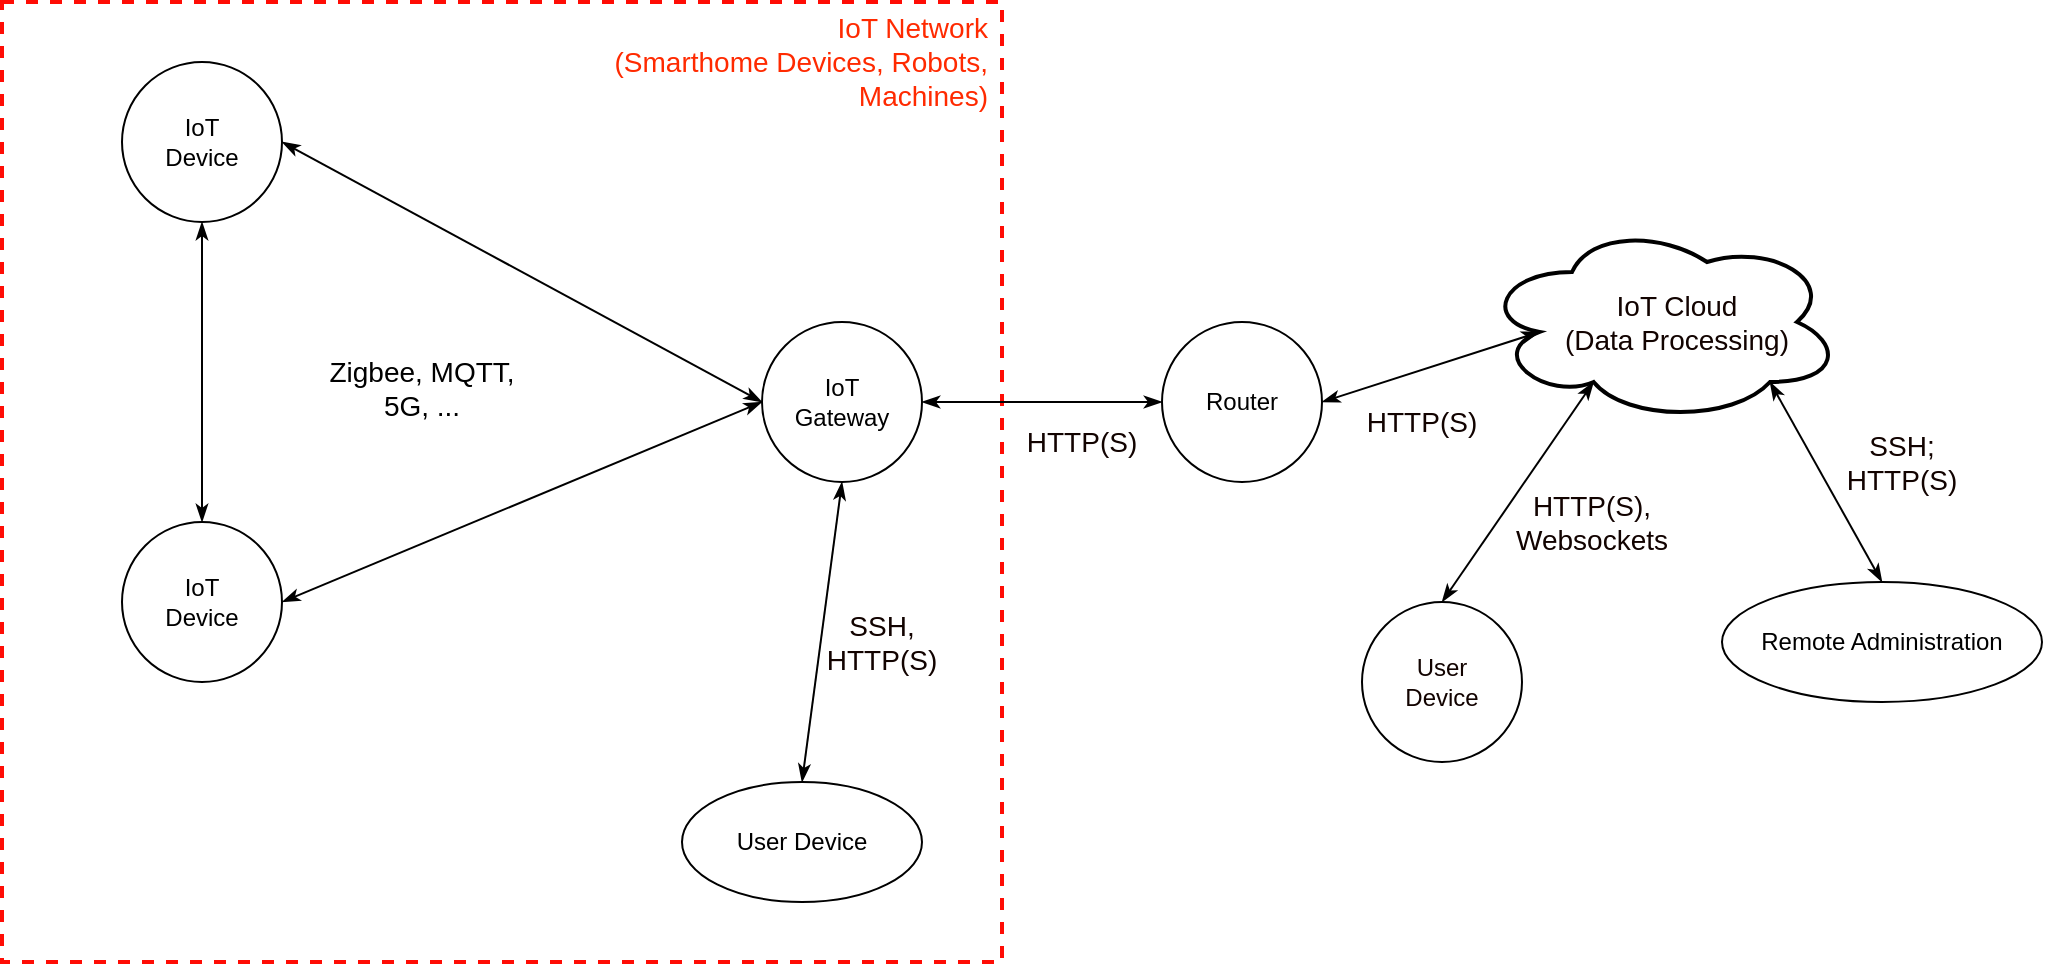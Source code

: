 <mxfile version="14.6.13" type="device"><diagram id="T4wRXdxxtfp5o1K-IyPP" name="Seite-1"><mxGraphModel dx="1278" dy="948" grid="1" gridSize="10" guides="1" tooltips="1" connect="1" arrows="1" fold="1" page="1" pageScale="1" pageWidth="827" pageHeight="1169" math="0" shadow="0"><root><mxCell id="0"/><mxCell id="1" parent="0"/><mxCell id="UuSc9FJWfhypMLSPb4zD-18" value="" style="rounded=0;whiteSpace=wrap;html=1;dashed=1;strokeWidth=2;fillColor=none;strokeColor=#FF0D05;" parent="1" vertex="1"><mxGeometry x="20" y="150" width="500" height="480" as="geometry"/></mxCell><mxCell id="UuSc9FJWfhypMLSPb4zD-1" value="IoT&lt;br&gt;Device" style="ellipse;whiteSpace=wrap;html=1;aspect=fixed;fontFamily=Helvetica;fontSize=12;fontColor=#000000;align=center;strokeColor=#000000;fillColor=#ffffff;" parent="1" vertex="1"><mxGeometry x="80" y="180" width="80" height="80" as="geometry"/></mxCell><mxCell id="UuSc9FJWfhypMLSPb4zD-2" value="IoT&lt;br&gt;Device" style="ellipse;whiteSpace=wrap;html=1;aspect=fixed;fontFamily=Helvetica;fontSize=12;fontColor=#000000;align=center;strokeColor=#000000;fillColor=#ffffff;" parent="1" vertex="1"><mxGeometry x="80" y="410" width="80" height="80" as="geometry"/></mxCell><mxCell id="UuSc9FJWfhypMLSPb4zD-3" value="" style="endArrow=classicThin;html=1;entryX=0.5;entryY=1;entryDx=0;entryDy=0;exitX=0.5;exitY=0;exitDx=0;exitDy=0;endFill=1;startFill=1;startArrow=classicThin;" parent="1" source="UuSc9FJWfhypMLSPb4zD-2" target="UuSc9FJWfhypMLSPb4zD-1" edge="1"><mxGeometry width="50" height="50" relative="1" as="geometry"><mxPoint x="90" y="420" as="sourcePoint"/><mxPoint x="140" y="370" as="targetPoint"/></mxGeometry></mxCell><mxCell id="UuSc9FJWfhypMLSPb4zD-7" value="IoT&lt;br&gt;Gateway" style="ellipse;whiteSpace=wrap;html=1;aspect=fixed;fontFamily=Helvetica;fontSize=12;fontColor=#000000;align=center;strokeColor=#000000;fillColor=#ffffff;" parent="1" vertex="1"><mxGeometry x="400" y="310" width="80" height="80" as="geometry"/></mxCell><mxCell id="UuSc9FJWfhypMLSPb4zD-10" value="" style="endArrow=classicThin;html=1;exitX=1;exitY=0.5;exitDx=0;exitDy=0;entryX=0;entryY=0.5;entryDx=0;entryDy=0;endFill=1;startFill=1;startArrow=classicThin;" parent="1" source="UuSc9FJWfhypMLSPb4zD-1" target="UuSc9FJWfhypMLSPb4zD-7" edge="1"><mxGeometry width="50" height="50" relative="1" as="geometry"><mxPoint x="310" y="430" as="sourcePoint"/><mxPoint x="360" y="380" as="targetPoint"/></mxGeometry></mxCell><mxCell id="UuSc9FJWfhypMLSPb4zD-11" value="User Device" style="ellipse;whiteSpace=wrap;html=1;aspect=fixed;fontFamily=Helvetica;fontSize=12;fontColor=#000000;align=center;strokeColor=#000000;fillColor=#ffffff;" parent="1" vertex="1"><mxGeometry x="360" y="540" width="120" height="60" as="geometry"/></mxCell><mxCell id="UuSc9FJWfhypMLSPb4zD-12" value="" style="endArrow=classicThin;html=1;exitX=0.5;exitY=0;exitDx=0;exitDy=0;entryX=0.5;entryY=1;entryDx=0;entryDy=0;startArrow=classicThin;startFill=1;endFill=1;" parent="1" source="UuSc9FJWfhypMLSPb4zD-11" target="UuSc9FJWfhypMLSPb4zD-7" edge="1"><mxGeometry width="50" height="50" relative="1" as="geometry"><mxPoint x="310" y="430" as="sourcePoint"/><mxPoint x="360" y="380" as="targetPoint"/></mxGeometry></mxCell><mxCell id="UuSc9FJWfhypMLSPb4zD-13" value="Zigbee, MQTT, &#10;5G, ..." style="text;strokeColor=none;fillColor=none;align=center;verticalAlign=top;spacingLeft=4;spacingRight=4;overflow=hidden;rotatable=0;points=[[0,0.5],[1,0.5]];portConstraint=eastwest;fontSize=14;" parent="1" vertex="1"><mxGeometry x="160" y="320" width="140" height="60" as="geometry"/></mxCell><mxCell id="UuSc9FJWfhypMLSPb4zD-15" value="Router" style="ellipse;whiteSpace=wrap;html=1;aspect=fixed;fontFamily=Helvetica;fontSize=12;fontColor=#000000;align=center;strokeColor=#000000;fillColor=#ffffff;" parent="1" vertex="1"><mxGeometry x="600" y="310" width="80" height="80" as="geometry"/></mxCell><mxCell id="UuSc9FJWfhypMLSPb4zD-16" value="" style="endArrow=classicThin;html=1;entryX=1;entryY=0.5;entryDx=0;entryDy=0;exitX=0;exitY=0.5;exitDx=0;exitDy=0;startArrow=classicThin;startFill=1;endFill=1;" parent="1" source="UuSc9FJWfhypMLSPb4zD-15" target="UuSc9FJWfhypMLSPb4zD-7" edge="1"><mxGeometry width="50" height="50" relative="1" as="geometry"><mxPoint x="310" y="430" as="sourcePoint"/><mxPoint x="360" y="380" as="targetPoint"/></mxGeometry></mxCell><mxCell id="UuSc9FJWfhypMLSPb4zD-19" value="IoT Network&lt;br&gt;(Smarthome Devices, Robots, Machines)" style="text;html=1;strokeColor=none;fillColor=none;align=right;verticalAlign=middle;whiteSpace=wrap;rounded=0;dashed=1;fontColor=#FF2A00;fontSize=14;" parent="1" vertex="1"><mxGeometry x="325" y="150" width="190" height="60" as="geometry"/></mxCell><mxCell id="UuSc9FJWfhypMLSPb4zD-20" value="" style="ellipse;shape=cloud;whiteSpace=wrap;html=1;fontSize=14;fontColor=#FF2A00;strokeWidth=2;fillColor=none;align=right;" parent="1" vertex="1"><mxGeometry x="760" y="260" width="180" height="100" as="geometry"/></mxCell><mxCell id="UuSc9FJWfhypMLSPb4zD-21" value="IoT Cloud &lt;br&gt;(Data Processing)" style="text;html=1;strokeColor=none;fillColor=none;align=center;verticalAlign=middle;whiteSpace=wrap;rounded=0;fontSize=14;fontColor=#120300;" parent="1" vertex="1"><mxGeometry x="795" y="300" width="125" height="20" as="geometry"/></mxCell><mxCell id="UuSc9FJWfhypMLSPb4zD-22" value="SSH, HTTP(S)" style="text;html=1;strokeColor=none;fillColor=none;align=center;verticalAlign=middle;whiteSpace=wrap;rounded=0;fontSize=14;fontColor=#120300;" parent="1" vertex="1"><mxGeometry x="440" y="460" width="40" height="20" as="geometry"/></mxCell><mxCell id="UuSc9FJWfhypMLSPb4zD-24" value="HTTP(S)" style="text;html=1;strokeColor=none;fillColor=none;align=center;verticalAlign=middle;whiteSpace=wrap;rounded=0;fontSize=14;fontColor=#120300;" parent="1" vertex="1"><mxGeometry x="540" y="360" width="40" height="20" as="geometry"/></mxCell><mxCell id="UuSc9FJWfhypMLSPb4zD-25" style="edgeStyle=orthogonalEdgeStyle;rounded=0;orthogonalLoop=1;jettySize=auto;html=1;exitX=0.5;exitY=1;exitDx=0;exitDy=0;fontSize=14;fontColor=#120300;" parent="1" source="UuSc9FJWfhypMLSPb4zD-22" target="UuSc9FJWfhypMLSPb4zD-22" edge="1"><mxGeometry relative="1" as="geometry"/></mxCell><mxCell id="UuSc9FJWfhypMLSPb4zD-27" value="" style="endArrow=classicThin;html=1;fontSize=14;fontColor=#120300;exitX=1;exitY=0.5;exitDx=0;exitDy=0;entryX=0.16;entryY=0.55;entryDx=0;entryDy=0;entryPerimeter=0;startArrow=classicThin;startFill=1;endFill=1;" parent="1" source="UuSc9FJWfhypMLSPb4zD-15" target="UuSc9FJWfhypMLSPb4zD-20" edge="1"><mxGeometry width="50" height="50" relative="1" as="geometry"><mxPoint x="600" y="360" as="sourcePoint"/><mxPoint x="650" y="310" as="targetPoint"/></mxGeometry></mxCell><mxCell id="UuSc9FJWfhypMLSPb4zD-29" value="User&lt;br style=&quot;font-size: 12px;&quot;&gt;Device" style="ellipse;whiteSpace=wrap;html=1;aspect=fixed;fontFamily=Helvetica;fontSize=12;fontColor=#120300;align=center;strokeColor=#000000;strokeWidth=1;" parent="1" vertex="1"><mxGeometry x="700" y="450" width="80" height="80" as="geometry"/></mxCell><mxCell id="UuSc9FJWfhypMLSPb4zD-31" value="Remote Administration" style="ellipse;whiteSpace=wrap;html=1;aspect=fixed;fontFamily=Helvetica;fontSize=12;fontColor=#000000;align=center;strokeColor=#000000;fillColor=#ffffff;" parent="1" vertex="1"><mxGeometry x="880" y="440" width="160" height="60" as="geometry"/></mxCell><mxCell id="UuSc9FJWfhypMLSPb4zD-32" value="" style="endArrow=classicThin;html=1;fontSize=14;fontColor=#120300;exitX=0.5;exitY=0;exitDx=0;exitDy=0;entryX=0.31;entryY=0.8;entryDx=0;entryDy=0;entryPerimeter=0;startArrow=classicThin;startFill=1;endFill=1;" parent="1" source="UuSc9FJWfhypMLSPb4zD-29" target="UuSc9FJWfhypMLSPb4zD-20" edge="1"><mxGeometry width="50" height="50" relative="1" as="geometry"><mxPoint x="690" y="360" as="sourcePoint"/><mxPoint x="797.5" y="360" as="targetPoint"/></mxGeometry></mxCell><mxCell id="UuSc9FJWfhypMLSPb4zD-33" value="" style="endArrow=classicThin;html=1;fontSize=14;fontColor=#120300;exitX=0.5;exitY=0;exitDx=0;exitDy=0;entryX=0.8;entryY=0.8;entryDx=0;entryDy=0;entryPerimeter=0;startArrow=classicThin;startFill=1;endFill=1;" parent="1" source="UuSc9FJWfhypMLSPb4zD-31" target="UuSc9FJWfhypMLSPb4zD-20" edge="1"><mxGeometry width="50" height="50" relative="1" as="geometry"><mxPoint x="700" y="370" as="sourcePoint"/><mxPoint x="807.5" y="370" as="targetPoint"/></mxGeometry></mxCell><mxCell id="UuSc9FJWfhypMLSPb4zD-35" value="HTTP(S), Websockets" style="text;html=1;strokeColor=none;fillColor=none;align=center;verticalAlign=middle;whiteSpace=wrap;rounded=0;fontSize=14;fontColor=#120300;" parent="1" vertex="1"><mxGeometry x="795" y="400" width="40" height="20" as="geometry"/></mxCell><mxCell id="UuSc9FJWfhypMLSPb4zD-36" value="SSH; HTTP(S)" style="text;html=1;strokeColor=none;fillColor=none;align=center;verticalAlign=middle;whiteSpace=wrap;rounded=0;fontSize=14;fontColor=#120300;" parent="1" vertex="1"><mxGeometry x="950" y="370" width="40" height="20" as="geometry"/></mxCell><mxCell id="WrxagzsCLbi9yWvWPlV3-1" value="HTTP(S)" style="text;html=1;strokeColor=none;fillColor=none;align=center;verticalAlign=middle;whiteSpace=wrap;rounded=0;fontSize=14;fontColor=#120300;" parent="1" vertex="1"><mxGeometry x="710" y="350" width="40" height="20" as="geometry"/></mxCell><mxCell id="KV0ug3hJIAP7U19mcqQV-2" value="" style="endArrow=classicThin;html=1;entryX=1;entryY=0.5;entryDx=0;entryDy=0;exitX=0;exitY=0.5;exitDx=0;exitDy=0;startArrow=classicThin;startFill=1;endFill=1;" edge="1" parent="1" source="UuSc9FJWfhypMLSPb4zD-7" target="UuSc9FJWfhypMLSPb4zD-2"><mxGeometry width="50" height="50" relative="1" as="geometry"><mxPoint x="300" y="449" as="sourcePoint"/><mxPoint x="180" y="449" as="targetPoint"/></mxGeometry></mxCell></root></mxGraphModel></diagram></mxfile>